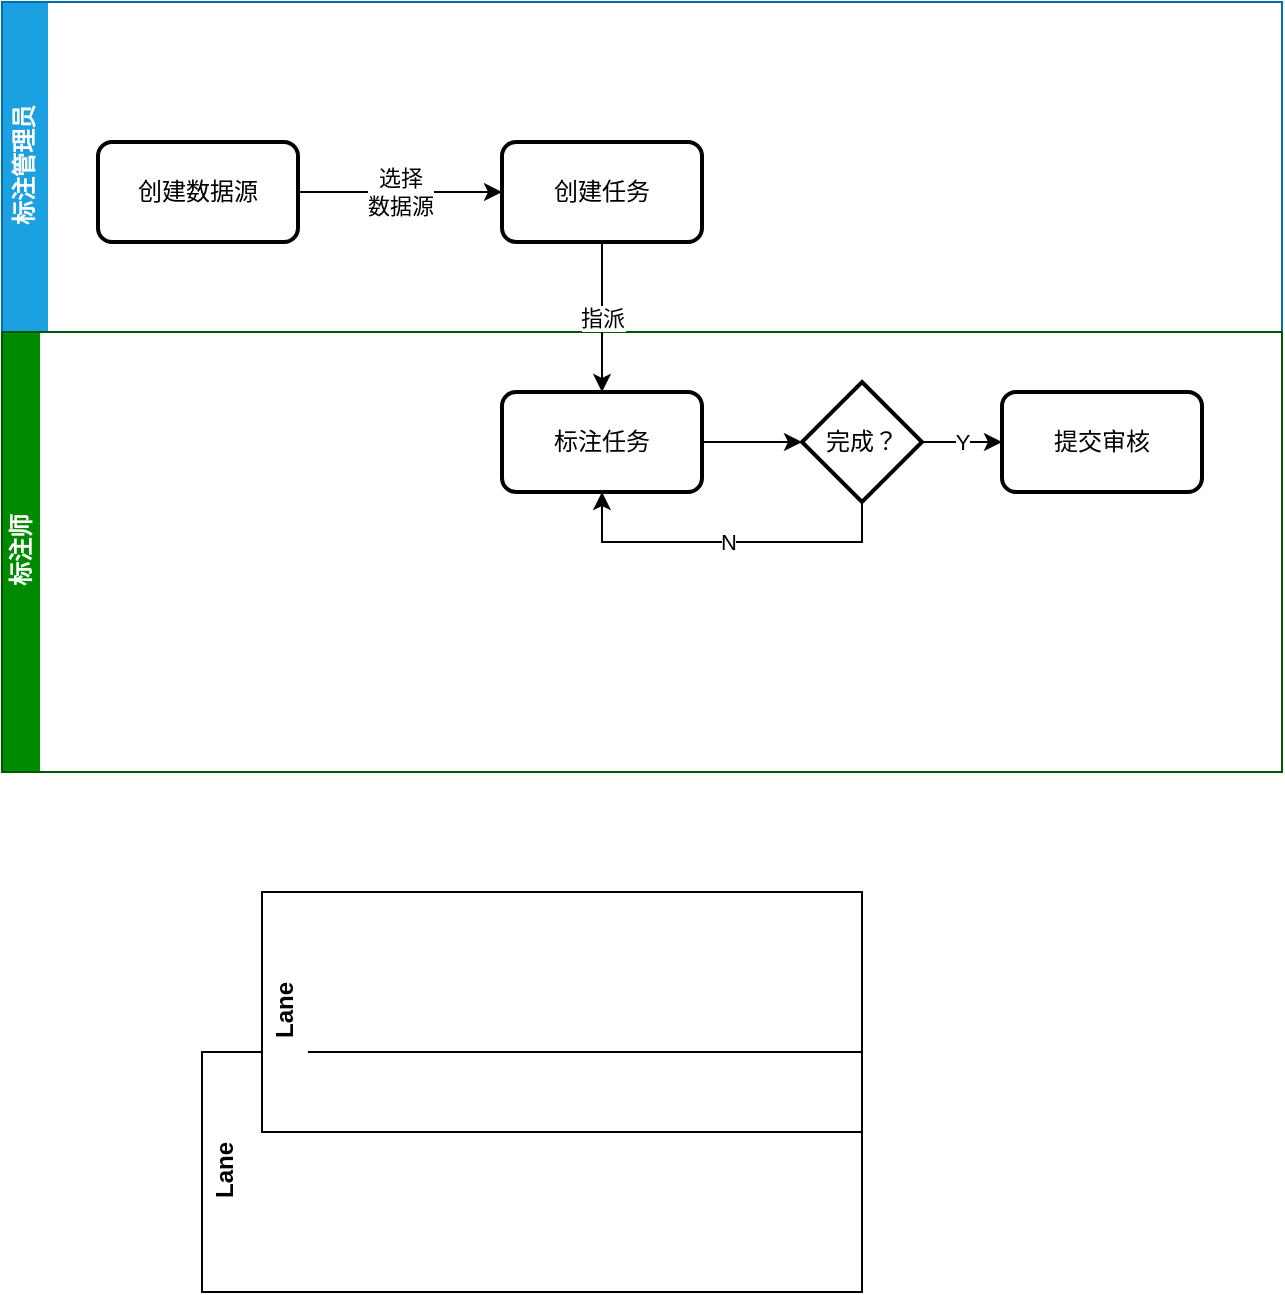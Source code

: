 <mxfile version="11.3.1" type="github" pages="1"><diagram id="VT0GgYllincztCUxkLBC" name="第 1 页"><mxGraphModel dx="772" dy="500" grid="1" gridSize="10" guides="1" tooltips="1" connect="1" arrows="1" fold="1" page="1" pageScale="1" pageWidth="827" pageHeight="1169" math="0" shadow="0"><root><mxCell id="0"/><mxCell id="1" parent="0"/><mxCell id="sRnqaiHbpW1k_nZfiygG-1" value="标注管理员" style="swimlane;html=1;horizontal=0;swimlaneLine=0;fillColor=#1ba1e2;strokeColor=#006EAF;fontColor=#ffffff;" vertex="1" parent="1"><mxGeometry x="80" y="45" width="640" height="165" as="geometry"/></mxCell><mxCell id="sRnqaiHbpW1k_nZfiygG-8" value="选择&lt;br&gt;数据源" style="edgeStyle=orthogonalEdgeStyle;rounded=0;orthogonalLoop=1;jettySize=auto;html=1;" edge="1" parent="sRnqaiHbpW1k_nZfiygG-1" source="sRnqaiHbpW1k_nZfiygG-6" target="sRnqaiHbpW1k_nZfiygG-7"><mxGeometry relative="1" as="geometry"/></mxCell><mxCell id="sRnqaiHbpW1k_nZfiygG-6" value="创建数据源" style="rounded=1;whiteSpace=wrap;html=1;absoluteArcSize=1;arcSize=14;strokeWidth=2;" vertex="1" parent="sRnqaiHbpW1k_nZfiygG-1"><mxGeometry x="48" y="70" width="100" height="50" as="geometry"/></mxCell><mxCell id="sRnqaiHbpW1k_nZfiygG-7" value="创建任务" style="rounded=1;whiteSpace=wrap;html=1;absoluteArcSize=1;arcSize=14;strokeWidth=2;" vertex="1" parent="sRnqaiHbpW1k_nZfiygG-1"><mxGeometry x="250" y="70" width="100" height="50" as="geometry"/></mxCell><mxCell id="sRnqaiHbpW1k_nZfiygG-2" value="标注师" style="swimlane;html=1;horizontal=0;swimlaneLine=0;startSize=19;fillColor=#008a00;strokeColor=#005700;fontColor=#ffffff;" vertex="1" parent="1"><mxGeometry x="80" y="210" width="640" height="220" as="geometry"/></mxCell><mxCell id="sRnqaiHbpW1k_nZfiygG-14" style="edgeStyle=orthogonalEdgeStyle;rounded=0;orthogonalLoop=1;jettySize=auto;html=1;entryX=0;entryY=0.5;entryDx=0;entryDy=0;entryPerimeter=0;" edge="1" parent="sRnqaiHbpW1k_nZfiygG-2" source="sRnqaiHbpW1k_nZfiygG-11" target="sRnqaiHbpW1k_nZfiygG-13"><mxGeometry relative="1" as="geometry"/></mxCell><mxCell id="sRnqaiHbpW1k_nZfiygG-11" value="标注任务" style="rounded=1;whiteSpace=wrap;html=1;absoluteArcSize=1;arcSize=14;strokeWidth=2;" vertex="1" parent="sRnqaiHbpW1k_nZfiygG-2"><mxGeometry x="250" y="30" width="100" height="50" as="geometry"/></mxCell><mxCell id="sRnqaiHbpW1k_nZfiygG-16" value="Y" style="edgeStyle=orthogonalEdgeStyle;rounded=0;orthogonalLoop=1;jettySize=auto;html=1;" edge="1" parent="sRnqaiHbpW1k_nZfiygG-2" source="sRnqaiHbpW1k_nZfiygG-13" target="sRnqaiHbpW1k_nZfiygG-15"><mxGeometry relative="1" as="geometry"/></mxCell><mxCell id="sRnqaiHbpW1k_nZfiygG-17" value="N" style="edgeStyle=orthogonalEdgeStyle;rounded=0;orthogonalLoop=1;jettySize=auto;html=1;entryX=0.5;entryY=1;entryDx=0;entryDy=0;exitX=0.5;exitY=1;exitDx=0;exitDy=0;exitPerimeter=0;" edge="1" parent="sRnqaiHbpW1k_nZfiygG-2" source="sRnqaiHbpW1k_nZfiygG-13" target="sRnqaiHbpW1k_nZfiygG-11"><mxGeometry relative="1" as="geometry"><Array as="points"><mxPoint x="430" y="105"/><mxPoint x="300" y="105"/></Array></mxGeometry></mxCell><mxCell id="sRnqaiHbpW1k_nZfiygG-13" value="完成？" style="strokeWidth=2;html=1;shape=mxgraph.flowchart.decision;whiteSpace=wrap;" vertex="1" parent="sRnqaiHbpW1k_nZfiygG-2"><mxGeometry x="400" y="25" width="60" height="60" as="geometry"/></mxCell><mxCell id="sRnqaiHbpW1k_nZfiygG-15" value="提交审核" style="rounded=1;whiteSpace=wrap;html=1;absoluteArcSize=1;arcSize=14;strokeWidth=2;" vertex="1" parent="sRnqaiHbpW1k_nZfiygG-2"><mxGeometry x="500" y="30" width="100" height="50" as="geometry"/></mxCell><mxCell id="sRnqaiHbpW1k_nZfiygG-4" value="Lane" style="swimlane;html=1;horizontal=0;swimlaneLine=0;" vertex="1" parent="1"><mxGeometry x="180" y="570" width="330" height="120" as="geometry"/></mxCell><mxCell id="sRnqaiHbpW1k_nZfiygG-3" value="Lane" style="swimlane;html=1;horizontal=0;swimlaneLine=0;" vertex="1" parent="sRnqaiHbpW1k_nZfiygG-4"><mxGeometry x="30" y="-80" width="300" height="120" as="geometry"/></mxCell><mxCell id="sRnqaiHbpW1k_nZfiygG-12" value="指派" style="edgeStyle=orthogonalEdgeStyle;rounded=0;orthogonalLoop=1;jettySize=auto;html=1;entryX=0.5;entryY=0;entryDx=0;entryDy=0;" edge="1" parent="1" source="sRnqaiHbpW1k_nZfiygG-7" target="sRnqaiHbpW1k_nZfiygG-11"><mxGeometry relative="1" as="geometry"/></mxCell></root></mxGraphModel></diagram></mxfile>